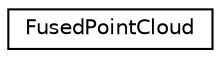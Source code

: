 digraph "Graphical Class Hierarchy"
{
 // LATEX_PDF_SIZE
  edge [fontname="Helvetica",fontsize="10",labelfontname="Helvetica",labelfontsize="10"];
  node [fontname="Helvetica",fontsize="10",shape=record];
  rankdir="LR";
  Node0 [label="FusedPointCloud",height=0.2,width=0.4,color="black", fillcolor="white", style="filled",URL="$classsl_1_1FusedPointCloud.html",tooltip="A fused point cloud contains both geometric and color data of the scene captured by spatial mapping."];
}
